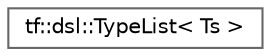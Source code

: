 digraph "类继承关系图"
{
 // LATEX_PDF_SIZE
  bgcolor="transparent";
  edge [fontname=Helvetica,fontsize=10,labelfontname=Helvetica,labelfontsize=10];
  node [fontname=Helvetica,fontsize=10,shape=box,height=0.2,width=0.4];
  rankdir="LR";
  Node0 [id="Node000000",label="tf::dsl::TypeList\< Ts \>",height=0.2,width=0.4,color="grey40", fillcolor="white", style="filled",URL="$structtf_1_1dsl_1_1_type_list.html",tooltip=" "];
}
